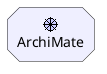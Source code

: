 {
  "sha1": "m4sfw0vsxskh4siqvsv2rt2unif38yi",
  "insertion": {
    "when": "2024-06-03T18:59:34.894Z",
    "url": "https://forum.plantuml.net/15817/bug-with-archimate-shapes?show=15830#c15830",
    "user": "plantuml@gmail.com"
  }
}
@startuml
<style>
archimate {
  .motivation-driver {
    DiagonalCorner 12
  }
}
</style>
archimate #MOTIVATION "ArchiMate" as A <<motivation-driver>>
@enduml
